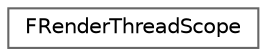 digraph "Graphical Class Hierarchy"
{
 // INTERACTIVE_SVG=YES
 // LATEX_PDF_SIZE
  bgcolor="transparent";
  edge [fontname=Helvetica,fontsize=10,labelfontname=Helvetica,labelfontsize=10];
  node [fontname=Helvetica,fontsize=10,shape=box,height=0.2,width=0.4];
  rankdir="LR";
  Node0 [id="Node000000",label="FRenderThreadScope",height=0.2,width=0.4,color="grey40", fillcolor="white", style="filled",URL="$d5/d3b/classFRenderThreadScope.html",tooltip=" "];
}
